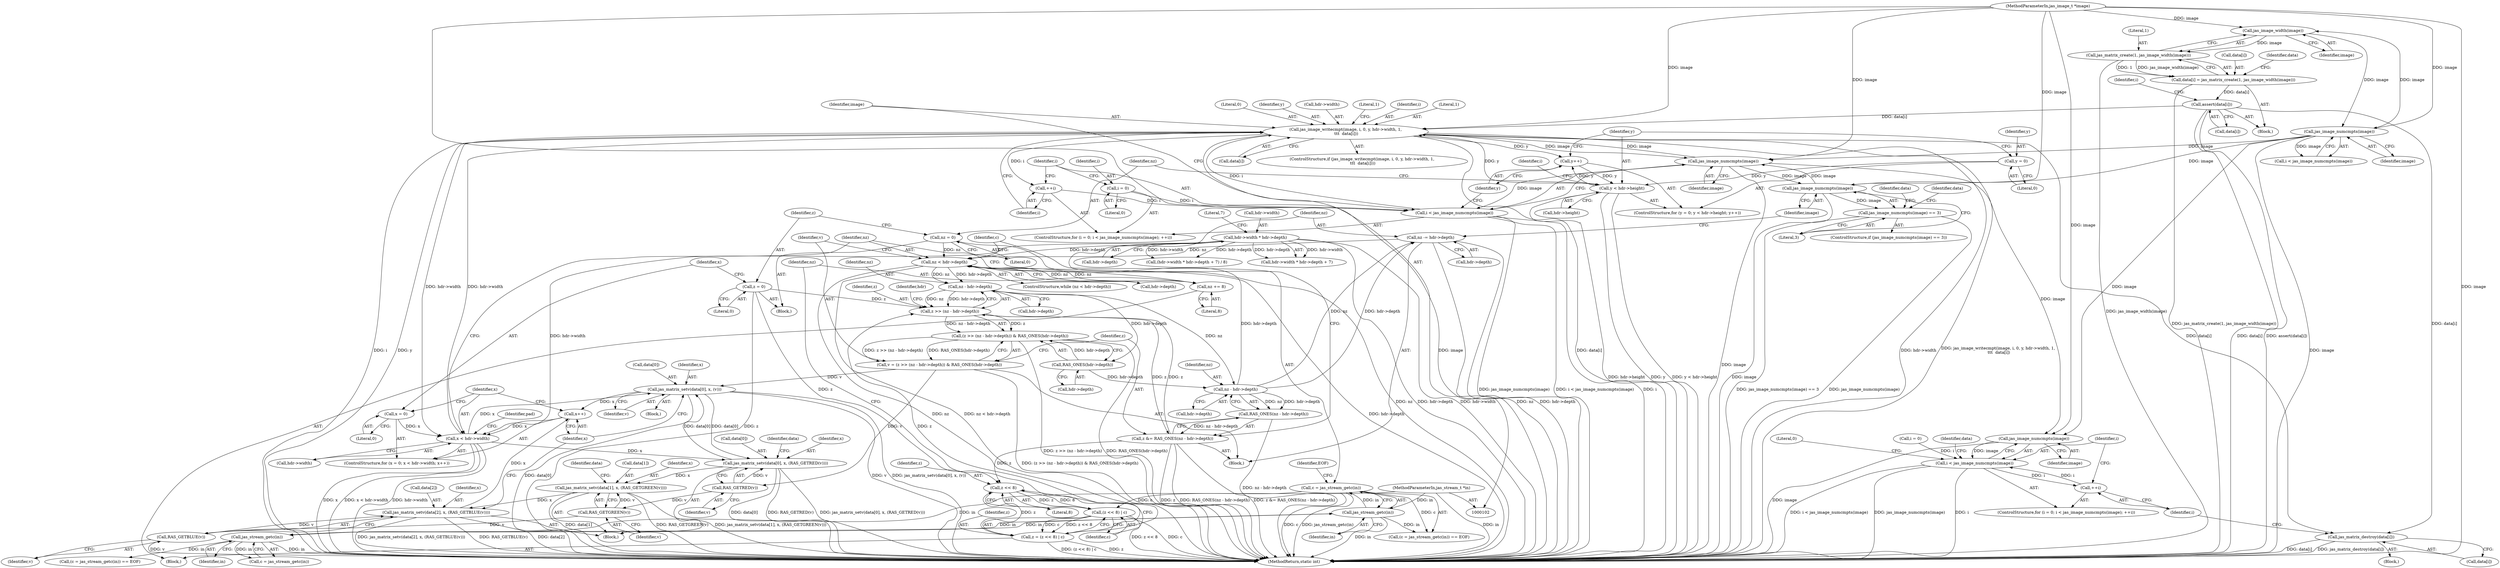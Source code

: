digraph "1_jasper_411a4068f8c464e883358bf403a3e25158863823_0@API" {
"1000305" [label="(Call,jas_image_writecmpt(image, i, 0, y, hdr->width, 1,\n \t\t\t  data[i]))"];
"1000299" [label="(Call,jas_image_numcmpts(image))"];
"1000305" [label="(Call,jas_image_writecmpt(image, i, 0, y, hdr->width, 1,\n \t\t\t  data[i]))"];
"1000106" [label="(MethodParameterIn,jas_image_t *image)"];
"1000297" [label="(Call,i < jas_image_numcmpts(image))"];
"1000301" [label="(Call,++i)"];
"1000294" [label="(Call,i = 0)"];
"1000163" [label="(Call,y < hdr->height)"];
"1000168" [label="(Call,y++)"];
"1000160" [label="(Call,y = 0)"];
"1000181" [label="(Call,x < hdr->width)"];
"1000186" [label="(Call,x++)"];
"1000264" [label="(Call,jas_matrix_setv(data[2], x, (RAS_GETBLUE(v))))"];
"1000257" [label="(Call,jas_matrix_setv(data[1], x, (RAS_GETGREEN(v))))"];
"1000250" [label="(Call,jas_matrix_setv(data[0], x, (RAS_GETRED(v))))"];
"1000273" [label="(Call,jas_matrix_setv(data[0], x, (v)))"];
"1000217" [label="(Call,v = (z >> (nz - hdr->depth)) & RAS_ONES(hdr->depth))"];
"1000219" [label="(Call,(z >> (nz - hdr->depth)) & RAS_ONES(hdr->depth))"];
"1000220" [label="(Call,z >> (nz - hdr->depth))"];
"1000207" [label="(Call,z = (z << 8) | c)"];
"1000209" [label="(Call,(z << 8) | c)"];
"1000210" [label="(Call,z << 8)"];
"1000231" [label="(Call,z &= RAS_ONES(nz - hdr->depth))"];
"1000233" [label="(Call,RAS_ONES(nz - hdr->depth))"];
"1000234" [label="(Call,nz - hdr->depth)"];
"1000222" [label="(Call,nz - hdr->depth)"];
"1000190" [label="(Call,nz < hdr->depth)"];
"1000171" [label="(Call,nz = 0)"];
"1000239" [label="(Call,nz -= hdr->depth)"];
"1000214" [label="(Call,nz += 8)"];
"1000150" [label="(Call,hdr->width * hdr->depth)"];
"1000227" [label="(Call,RAS_ONES(hdr->depth))"];
"1000174" [label="(Call,z = 0)"];
"1000198" [label="(Call,c = jas_stream_getc(in))"];
"1000200" [label="(Call,jas_stream_getc(in))"];
"1000286" [label="(Call,jas_stream_getc(in))"];
"1000103" [label="(MethodParameterIn,jas_stream_t *in)"];
"1000255" [label="(Call,RAS_GETRED(v))"];
"1000262" [label="(Call,RAS_GETGREEN(v))"];
"1000269" [label="(Call,RAS_GETBLUE(v))"];
"1000178" [label="(Call,x = 0)"];
"1000139" [label="(Call,assert(data[i]))"];
"1000131" [label="(Call,data[i] = jas_matrix_create(1, jas_image_width(image)))"];
"1000135" [label="(Call,jas_matrix_create(1, jas_image_width(image)))"];
"1000137" [label="(Call,jas_image_width(image))"];
"1000126" [label="(Call,jas_image_numcmpts(image))"];
"1000246" [label="(Call,jas_image_numcmpts(image))"];
"1000245" [label="(Call,jas_image_numcmpts(image) == 3)"];
"1000327" [label="(Call,jas_image_numcmpts(image))"];
"1000325" [label="(Call,i < jas_image_numcmpts(image))"];
"1000329" [label="(Call,++i)"];
"1000332" [label="(Call,jas_matrix_destroy(data[i]))"];
"1000202" [label="(Identifier,EOF)"];
"1000182" [label="(Identifier,x)"];
"1000208" [label="(Identifier,z)"];
"1000250" [label="(Call,jas_matrix_setv(data[0], x, (RAS_GETRED(v))))"];
"1000277" [label="(Identifier,x)"];
"1000212" [label="(Literal,8)"];
"1000333" [label="(Call,data[i])"];
"1000210" [label="(Call,z << 8)"];
"1000325" [label="(Call,i < jas_image_numcmpts(image))"];
"1000294" [label="(Call,i = 0)"];
"1000278" [label="(Identifier,v)"];
"1000197" [label="(Call,(c = jas_stream_getc(in)) == EOF)"];
"1000216" [label="(Literal,8)"];
"1000338" [label="(MethodReturn,static int)"];
"1000164" [label="(Identifier,y)"];
"1000257" [label="(Call,jas_matrix_setv(data[1], x, (RAS_GETGREEN(v))))"];
"1000222" [label="(Call,nz - hdr->depth)"];
"1000236" [label="(Call,hdr->depth)"];
"1000127" [label="(Identifier,image)"];
"1000161" [label="(Identifier,y)"];
"1000190" [label="(Call,nz < hdr->depth)"];
"1000308" [label="(Literal,0)"];
"1000211" [label="(Identifier,z)"];
"1000300" [label="(Identifier,image)"];
"1000309" [label="(Identifier,y)"];
"1000188" [label="(Block,)"];
"1000165" [label="(Call,hdr->height)"];
"1000249" [label="(Block,)"];
"1000334" [label="(Identifier,data)"];
"1000217" [label="(Call,v = (z >> (nz - hdr->depth)) & RAS_ONES(hdr->depth))"];
"1000234" [label="(Call,nz - hdr->depth)"];
"1000135" [label="(Call,jas_matrix_create(1, jas_image_width(image)))"];
"1000195" [label="(Block,)"];
"1000337" [label="(Literal,0)"];
"1000173" [label="(Literal,0)"];
"1000171" [label="(Call,nz = 0)"];
"1000199" [label="(Identifier,c)"];
"1000159" [label="(ControlStructure,for (y = 0; y < hdr->height; y++))"];
"1000137" [label="(Call,jas_image_width(image))"];
"1000170" [label="(Block,)"];
"1000177" [label="(ControlStructure,for (x = 0; x < hdr->width; x++))"];
"1000251" [label="(Call,data[0])"];
"1000241" [label="(Call,hdr->depth)"];
"1000174" [label="(Call,z = 0)"];
"1000269" [label="(Call,RAS_GETBLUE(v))"];
"1000232" [label="(Identifier,z)"];
"1000305" [label="(Call,jas_image_writecmpt(image, i, 0, y, hdr->width, 1,\n \t\t\t  data[i]))"];
"1000151" [label="(Call,hdr->width)"];
"1000106" [label="(MethodParameterIn,jas_image_t *image)"];
"1000214" [label="(Call,nz += 8)"];
"1000189" [label="(ControlStructure,while (nz < hdr->depth))"];
"1000172" [label="(Identifier,nz)"];
"1000299" [label="(Call,jas_image_numcmpts(image))"];
"1000261" [label="(Identifier,x)"];
"1000233" [label="(Call,RAS_ONES(nz - hdr->depth))"];
"1000131" [label="(Call,data[i] = jas_matrix_create(1, jas_image_width(image)))"];
"1000265" [label="(Call,data[2])"];
"1000306" [label="(Identifier,image)"];
"1000275" [label="(Identifier,data)"];
"1000322" [label="(Call,i = 0)"];
"1000266" [label="(Identifier,data)"];
"1000160" [label="(Call,y = 0)"];
"1000191" [label="(Identifier,nz)"];
"1000328" [label="(Identifier,image)"];
"1000280" [label="(Identifier,pad)"];
"1000231" [label="(Call,z &= RAS_ONES(nz - hdr->depth))"];
"1000248" [label="(Literal,3)"];
"1000314" [label="(Call,data[i])"];
"1000140" [label="(Call,data[i])"];
"1000149" [label="(Call,hdr->width * hdr->depth + 7)"];
"1000268" [label="(Identifier,x)"];
"1000221" [label="(Identifier,z)"];
"1000262" [label="(Call,RAS_GETGREEN(v))"];
"1000323" [label="(Identifier,i)"];
"1000150" [label="(Call,hdr->width * hdr->depth)"];
"1000201" [label="(Identifier,in)"];
"1000310" [label="(Call,hdr->width)"];
"1000286" [label="(Call,jas_stream_getc(in))"];
"1000258" [label="(Call,data[1])"];
"1000138" [label="(Identifier,image)"];
"1000179" [label="(Identifier,x)"];
"1000246" [label="(Call,jas_image_numcmpts(image))"];
"1000162" [label="(Literal,0)"];
"1000220" [label="(Call,z >> (nz - hdr->depth))"];
"1000332" [label="(Call,jas_matrix_destroy(data[i]))"];
"1000330" [label="(Identifier,i)"];
"1000263" [label="(Identifier,v)"];
"1000223" [label="(Identifier,nz)"];
"1000320" [label="(Literal,1)"];
"1000307" [label="(Identifier,i)"];
"1000207" [label="(Call,z = (z << 8) | c)"];
"1000252" [label="(Identifier,data)"];
"1000331" [label="(Block,)"];
"1000130" [label="(Block,)"];
"1000124" [label="(Call,i < jas_image_numcmpts(image))"];
"1000239" [label="(Call,nz -= hdr->depth)"];
"1000215" [label="(Identifier,nz)"];
"1000256" [label="(Identifier,v)"];
"1000126" [label="(Call,jas_image_numcmpts(image))"];
"1000219" [label="(Call,(z >> (nz - hdr->depth)) & RAS_ONES(hdr->depth))"];
"1000154" [label="(Call,hdr->depth)"];
"1000293" [label="(ControlStructure,for (i = 0; i < jas_image_numcmpts(image); ++i))"];
"1000157" [label="(Literal,7)"];
"1000287" [label="(Identifier,in)"];
"1000139" [label="(Call,assert(data[i]))"];
"1000296" [label="(Literal,0)"];
"1000321" [label="(ControlStructure,for (i = 0; i < jas_image_numcmpts(image); ++i))"];
"1000244" [label="(ControlStructure,if (jas_image_numcmpts(image) == 3))"];
"1000192" [label="(Call,hdr->depth)"];
"1000183" [label="(Call,hdr->width)"];
"1000264" [label="(Call,jas_matrix_setv(data[2], x, (RAS_GETBLUE(v))))"];
"1000295" [label="(Identifier,i)"];
"1000129" [label="(Identifier,i)"];
"1000200" [label="(Call,jas_stream_getc(in))"];
"1000329" [label="(Call,++i)"];
"1000298" [label="(Identifier,i)"];
"1000259" [label="(Identifier,data)"];
"1000274" [label="(Call,data[0])"];
"1000209" [label="(Call,(z << 8) | c)"];
"1000148" [label="(Call,(hdr->width * hdr->depth + 7) / 8)"];
"1000284" [label="(Call,c = jas_stream_getc(in))"];
"1000304" [label="(ControlStructure,if (jas_image_writecmpt(image, i, 0, y, hdr->width, 1,\n \t\t\t  data[i])))"];
"1000227" [label="(Call,RAS_ONES(hdr->depth))"];
"1000178" [label="(Call,x = 0)"];
"1000273" [label="(Call,jas_matrix_setv(data[0], x, (v)))"];
"1000283" [label="(Call,(c = jas_stream_getc(in)) == EOF)"];
"1000169" [label="(Identifier,y)"];
"1000163" [label="(Call,y < hdr->height)"];
"1000270" [label="(Identifier,v)"];
"1000224" [label="(Call,hdr->depth)"];
"1000247" [label="(Identifier,image)"];
"1000255" [label="(Call,RAS_GETRED(v))"];
"1000327" [label="(Call,jas_image_numcmpts(image))"];
"1000175" [label="(Identifier,z)"];
"1000213" [label="(Identifier,c)"];
"1000235" [label="(Identifier,nz)"];
"1000218" [label="(Identifier,v)"];
"1000228" [label="(Call,hdr->depth)"];
"1000326" [label="(Identifier,i)"];
"1000187" [label="(Identifier,x)"];
"1000297" [label="(Call,i < jas_image_numcmpts(image))"];
"1000132" [label="(Call,data[i])"];
"1000302" [label="(Identifier,i)"];
"1000254" [label="(Identifier,x)"];
"1000141" [label="(Identifier,data)"];
"1000301" [label="(Call,++i)"];
"1000176" [label="(Literal,0)"];
"1000272" [label="(Block,)"];
"1000136" [label="(Literal,1)"];
"1000313" [label="(Literal,1)"];
"1000240" [label="(Identifier,nz)"];
"1000245" [label="(Call,jas_image_numcmpts(image) == 3)"];
"1000103" [label="(MethodParameterIn,jas_stream_t *in)"];
"1000180" [label="(Literal,0)"];
"1000229" [label="(Identifier,hdr)"];
"1000168" [label="(Call,y++)"];
"1000181" [label="(Call,x < hdr->width)"];
"1000198" [label="(Call,c = jas_stream_getc(in))"];
"1000186" [label="(Call,x++)"];
"1000305" -> "1000304"  [label="AST: "];
"1000305" -> "1000314"  [label="CFG: "];
"1000306" -> "1000305"  [label="AST: "];
"1000307" -> "1000305"  [label="AST: "];
"1000308" -> "1000305"  [label="AST: "];
"1000309" -> "1000305"  [label="AST: "];
"1000310" -> "1000305"  [label="AST: "];
"1000313" -> "1000305"  [label="AST: "];
"1000314" -> "1000305"  [label="AST: "];
"1000320" -> "1000305"  [label="CFG: "];
"1000302" -> "1000305"  [label="CFG: "];
"1000305" -> "1000338"  [label="DDG: hdr->width"];
"1000305" -> "1000338"  [label="DDG: y"];
"1000305" -> "1000338"  [label="DDG: jas_image_writecmpt(image, i, 0, y, hdr->width, 1,\n \t\t\t  data[i])"];
"1000305" -> "1000338"  [label="DDG: i"];
"1000305" -> "1000338"  [label="DDG: image"];
"1000305" -> "1000338"  [label="DDG: data[i]"];
"1000305" -> "1000168"  [label="DDG: y"];
"1000305" -> "1000181"  [label="DDG: hdr->width"];
"1000305" -> "1000299"  [label="DDG: image"];
"1000305" -> "1000301"  [label="DDG: i"];
"1000299" -> "1000305"  [label="DDG: image"];
"1000106" -> "1000305"  [label="DDG: image"];
"1000297" -> "1000305"  [label="DDG: i"];
"1000163" -> "1000305"  [label="DDG: y"];
"1000181" -> "1000305"  [label="DDG: hdr->width"];
"1000139" -> "1000305"  [label="DDG: data[i]"];
"1000305" -> "1000332"  [label="DDG: data[i]"];
"1000299" -> "1000297"  [label="AST: "];
"1000299" -> "1000300"  [label="CFG: "];
"1000300" -> "1000299"  [label="AST: "];
"1000297" -> "1000299"  [label="CFG: "];
"1000299" -> "1000338"  [label="DDG: image"];
"1000299" -> "1000246"  [label="DDG: image"];
"1000299" -> "1000297"  [label="DDG: image"];
"1000126" -> "1000299"  [label="DDG: image"];
"1000246" -> "1000299"  [label="DDG: image"];
"1000106" -> "1000299"  [label="DDG: image"];
"1000299" -> "1000327"  [label="DDG: image"];
"1000106" -> "1000102"  [label="AST: "];
"1000106" -> "1000338"  [label="DDG: image"];
"1000106" -> "1000126"  [label="DDG: image"];
"1000106" -> "1000137"  [label="DDG: image"];
"1000106" -> "1000246"  [label="DDG: image"];
"1000106" -> "1000327"  [label="DDG: image"];
"1000297" -> "1000293"  [label="AST: "];
"1000298" -> "1000297"  [label="AST: "];
"1000306" -> "1000297"  [label="CFG: "];
"1000169" -> "1000297"  [label="CFG: "];
"1000297" -> "1000338"  [label="DDG: i"];
"1000297" -> "1000338"  [label="DDG: jas_image_numcmpts(image)"];
"1000297" -> "1000338"  [label="DDG: i < jas_image_numcmpts(image)"];
"1000301" -> "1000297"  [label="DDG: i"];
"1000294" -> "1000297"  [label="DDG: i"];
"1000301" -> "1000293"  [label="AST: "];
"1000301" -> "1000302"  [label="CFG: "];
"1000302" -> "1000301"  [label="AST: "];
"1000298" -> "1000301"  [label="CFG: "];
"1000294" -> "1000293"  [label="AST: "];
"1000294" -> "1000296"  [label="CFG: "];
"1000295" -> "1000294"  [label="AST: "];
"1000296" -> "1000294"  [label="AST: "];
"1000298" -> "1000294"  [label="CFG: "];
"1000163" -> "1000159"  [label="AST: "];
"1000163" -> "1000165"  [label="CFG: "];
"1000164" -> "1000163"  [label="AST: "];
"1000165" -> "1000163"  [label="AST: "];
"1000172" -> "1000163"  [label="CFG: "];
"1000323" -> "1000163"  [label="CFG: "];
"1000163" -> "1000338"  [label="DDG: y"];
"1000163" -> "1000338"  [label="DDG: y < hdr->height"];
"1000163" -> "1000338"  [label="DDG: hdr->height"];
"1000168" -> "1000163"  [label="DDG: y"];
"1000160" -> "1000163"  [label="DDG: y"];
"1000163" -> "1000168"  [label="DDG: y"];
"1000168" -> "1000159"  [label="AST: "];
"1000168" -> "1000169"  [label="CFG: "];
"1000169" -> "1000168"  [label="AST: "];
"1000164" -> "1000168"  [label="CFG: "];
"1000160" -> "1000159"  [label="AST: "];
"1000160" -> "1000162"  [label="CFG: "];
"1000161" -> "1000160"  [label="AST: "];
"1000162" -> "1000160"  [label="AST: "];
"1000164" -> "1000160"  [label="CFG: "];
"1000181" -> "1000177"  [label="AST: "];
"1000181" -> "1000183"  [label="CFG: "];
"1000182" -> "1000181"  [label="AST: "];
"1000183" -> "1000181"  [label="AST: "];
"1000191" -> "1000181"  [label="CFG: "];
"1000280" -> "1000181"  [label="CFG: "];
"1000181" -> "1000338"  [label="DDG: x"];
"1000181" -> "1000338"  [label="DDG: x < hdr->width"];
"1000181" -> "1000338"  [label="DDG: hdr->width"];
"1000186" -> "1000181"  [label="DDG: x"];
"1000178" -> "1000181"  [label="DDG: x"];
"1000150" -> "1000181"  [label="DDG: hdr->width"];
"1000181" -> "1000250"  [label="DDG: x"];
"1000181" -> "1000273"  [label="DDG: x"];
"1000186" -> "1000177"  [label="AST: "];
"1000186" -> "1000187"  [label="CFG: "];
"1000187" -> "1000186"  [label="AST: "];
"1000182" -> "1000186"  [label="CFG: "];
"1000264" -> "1000186"  [label="DDG: x"];
"1000273" -> "1000186"  [label="DDG: x"];
"1000264" -> "1000249"  [label="AST: "];
"1000264" -> "1000269"  [label="CFG: "];
"1000265" -> "1000264"  [label="AST: "];
"1000268" -> "1000264"  [label="AST: "];
"1000269" -> "1000264"  [label="AST: "];
"1000187" -> "1000264"  [label="CFG: "];
"1000264" -> "1000338"  [label="DDG: RAS_GETBLUE(v)"];
"1000264" -> "1000338"  [label="DDG: data[2]"];
"1000264" -> "1000338"  [label="DDG: jas_matrix_setv(data[2], x, (RAS_GETBLUE(v)))"];
"1000257" -> "1000264"  [label="DDG: x"];
"1000269" -> "1000264"  [label="DDG: v"];
"1000257" -> "1000249"  [label="AST: "];
"1000257" -> "1000262"  [label="CFG: "];
"1000258" -> "1000257"  [label="AST: "];
"1000261" -> "1000257"  [label="AST: "];
"1000262" -> "1000257"  [label="AST: "];
"1000266" -> "1000257"  [label="CFG: "];
"1000257" -> "1000338"  [label="DDG: data[1]"];
"1000257" -> "1000338"  [label="DDG: RAS_GETGREEN(v)"];
"1000257" -> "1000338"  [label="DDG: jas_matrix_setv(data[1], x, (RAS_GETGREEN(v)))"];
"1000250" -> "1000257"  [label="DDG: x"];
"1000262" -> "1000257"  [label="DDG: v"];
"1000250" -> "1000249"  [label="AST: "];
"1000250" -> "1000255"  [label="CFG: "];
"1000251" -> "1000250"  [label="AST: "];
"1000254" -> "1000250"  [label="AST: "];
"1000255" -> "1000250"  [label="AST: "];
"1000259" -> "1000250"  [label="CFG: "];
"1000250" -> "1000338"  [label="DDG: data[0]"];
"1000250" -> "1000338"  [label="DDG: RAS_GETRED(v)"];
"1000250" -> "1000338"  [label="DDG: jas_matrix_setv(data[0], x, (RAS_GETRED(v)))"];
"1000273" -> "1000250"  [label="DDG: data[0]"];
"1000255" -> "1000250"  [label="DDG: v"];
"1000250" -> "1000273"  [label="DDG: data[0]"];
"1000273" -> "1000272"  [label="AST: "];
"1000273" -> "1000278"  [label="CFG: "];
"1000274" -> "1000273"  [label="AST: "];
"1000277" -> "1000273"  [label="AST: "];
"1000278" -> "1000273"  [label="AST: "];
"1000187" -> "1000273"  [label="CFG: "];
"1000273" -> "1000338"  [label="DDG: data[0]"];
"1000273" -> "1000338"  [label="DDG: v"];
"1000273" -> "1000338"  [label="DDG: jas_matrix_setv(data[0], x, (v))"];
"1000217" -> "1000273"  [label="DDG: v"];
"1000217" -> "1000188"  [label="AST: "];
"1000217" -> "1000219"  [label="CFG: "];
"1000218" -> "1000217"  [label="AST: "];
"1000219" -> "1000217"  [label="AST: "];
"1000232" -> "1000217"  [label="CFG: "];
"1000217" -> "1000338"  [label="DDG: (z >> (nz - hdr->depth)) & RAS_ONES(hdr->depth)"];
"1000219" -> "1000217"  [label="DDG: z >> (nz - hdr->depth)"];
"1000219" -> "1000217"  [label="DDG: RAS_ONES(hdr->depth)"];
"1000217" -> "1000255"  [label="DDG: v"];
"1000219" -> "1000227"  [label="CFG: "];
"1000220" -> "1000219"  [label="AST: "];
"1000227" -> "1000219"  [label="AST: "];
"1000219" -> "1000338"  [label="DDG: RAS_ONES(hdr->depth)"];
"1000219" -> "1000338"  [label="DDG: z >> (nz - hdr->depth)"];
"1000220" -> "1000219"  [label="DDG: z"];
"1000220" -> "1000219"  [label="DDG: nz - hdr->depth"];
"1000227" -> "1000219"  [label="DDG: hdr->depth"];
"1000220" -> "1000222"  [label="CFG: "];
"1000221" -> "1000220"  [label="AST: "];
"1000222" -> "1000220"  [label="AST: "];
"1000229" -> "1000220"  [label="CFG: "];
"1000207" -> "1000220"  [label="DDG: z"];
"1000231" -> "1000220"  [label="DDG: z"];
"1000174" -> "1000220"  [label="DDG: z"];
"1000222" -> "1000220"  [label="DDG: nz"];
"1000222" -> "1000220"  [label="DDG: hdr->depth"];
"1000220" -> "1000231"  [label="DDG: z"];
"1000207" -> "1000195"  [label="AST: "];
"1000207" -> "1000209"  [label="CFG: "];
"1000208" -> "1000207"  [label="AST: "];
"1000209" -> "1000207"  [label="AST: "];
"1000215" -> "1000207"  [label="CFG: "];
"1000207" -> "1000338"  [label="DDG: (z << 8) | c"];
"1000207" -> "1000338"  [label="DDG: z"];
"1000209" -> "1000207"  [label="DDG: z << 8"];
"1000209" -> "1000207"  [label="DDG: c"];
"1000207" -> "1000210"  [label="DDG: z"];
"1000209" -> "1000213"  [label="CFG: "];
"1000210" -> "1000209"  [label="AST: "];
"1000213" -> "1000209"  [label="AST: "];
"1000209" -> "1000338"  [label="DDG: z << 8"];
"1000209" -> "1000338"  [label="DDG: c"];
"1000210" -> "1000209"  [label="DDG: z"];
"1000210" -> "1000209"  [label="DDG: 8"];
"1000198" -> "1000209"  [label="DDG: c"];
"1000210" -> "1000212"  [label="CFG: "];
"1000211" -> "1000210"  [label="AST: "];
"1000212" -> "1000210"  [label="AST: "];
"1000213" -> "1000210"  [label="CFG: "];
"1000231" -> "1000210"  [label="DDG: z"];
"1000174" -> "1000210"  [label="DDG: z"];
"1000231" -> "1000188"  [label="AST: "];
"1000231" -> "1000233"  [label="CFG: "];
"1000232" -> "1000231"  [label="AST: "];
"1000233" -> "1000231"  [label="AST: "];
"1000240" -> "1000231"  [label="CFG: "];
"1000231" -> "1000338"  [label="DDG: RAS_ONES(nz - hdr->depth)"];
"1000231" -> "1000338"  [label="DDG: z &= RAS_ONES(nz - hdr->depth)"];
"1000231" -> "1000338"  [label="DDG: z"];
"1000233" -> "1000231"  [label="DDG: nz - hdr->depth"];
"1000233" -> "1000234"  [label="CFG: "];
"1000234" -> "1000233"  [label="AST: "];
"1000233" -> "1000338"  [label="DDG: nz - hdr->depth"];
"1000234" -> "1000233"  [label="DDG: nz"];
"1000234" -> "1000233"  [label="DDG: hdr->depth"];
"1000234" -> "1000236"  [label="CFG: "];
"1000235" -> "1000234"  [label="AST: "];
"1000236" -> "1000234"  [label="AST: "];
"1000234" -> "1000190"  [label="DDG: hdr->depth"];
"1000222" -> "1000234"  [label="DDG: nz"];
"1000227" -> "1000234"  [label="DDG: hdr->depth"];
"1000234" -> "1000239"  [label="DDG: hdr->depth"];
"1000234" -> "1000239"  [label="DDG: nz"];
"1000222" -> "1000224"  [label="CFG: "];
"1000223" -> "1000222"  [label="AST: "];
"1000224" -> "1000222"  [label="AST: "];
"1000190" -> "1000222"  [label="DDG: nz"];
"1000190" -> "1000222"  [label="DDG: hdr->depth"];
"1000222" -> "1000227"  [label="DDG: hdr->depth"];
"1000190" -> "1000189"  [label="AST: "];
"1000190" -> "1000192"  [label="CFG: "];
"1000191" -> "1000190"  [label="AST: "];
"1000192" -> "1000190"  [label="AST: "];
"1000199" -> "1000190"  [label="CFG: "];
"1000218" -> "1000190"  [label="CFG: "];
"1000190" -> "1000338"  [label="DDG: nz < hdr->depth"];
"1000190" -> "1000338"  [label="DDG: nz"];
"1000190" -> "1000338"  [label="DDG: hdr->depth"];
"1000171" -> "1000190"  [label="DDG: nz"];
"1000239" -> "1000190"  [label="DDG: nz"];
"1000214" -> "1000190"  [label="DDG: nz"];
"1000150" -> "1000190"  [label="DDG: hdr->depth"];
"1000190" -> "1000214"  [label="DDG: nz"];
"1000171" -> "1000170"  [label="AST: "];
"1000171" -> "1000173"  [label="CFG: "];
"1000172" -> "1000171"  [label="AST: "];
"1000173" -> "1000171"  [label="AST: "];
"1000175" -> "1000171"  [label="CFG: "];
"1000171" -> "1000338"  [label="DDG: nz"];
"1000239" -> "1000188"  [label="AST: "];
"1000239" -> "1000241"  [label="CFG: "];
"1000240" -> "1000239"  [label="AST: "];
"1000241" -> "1000239"  [label="AST: "];
"1000247" -> "1000239"  [label="CFG: "];
"1000239" -> "1000338"  [label="DDG: nz"];
"1000239" -> "1000338"  [label="DDG: hdr->depth"];
"1000214" -> "1000195"  [label="AST: "];
"1000214" -> "1000216"  [label="CFG: "];
"1000215" -> "1000214"  [label="AST: "];
"1000216" -> "1000214"  [label="AST: "];
"1000191" -> "1000214"  [label="CFG: "];
"1000150" -> "1000149"  [label="AST: "];
"1000150" -> "1000154"  [label="CFG: "];
"1000151" -> "1000150"  [label="AST: "];
"1000154" -> "1000150"  [label="AST: "];
"1000157" -> "1000150"  [label="CFG: "];
"1000150" -> "1000338"  [label="DDG: hdr->width"];
"1000150" -> "1000338"  [label="DDG: hdr->depth"];
"1000150" -> "1000148"  [label="DDG: hdr->width"];
"1000150" -> "1000148"  [label="DDG: hdr->depth"];
"1000150" -> "1000149"  [label="DDG: hdr->width"];
"1000150" -> "1000149"  [label="DDG: hdr->depth"];
"1000227" -> "1000228"  [label="CFG: "];
"1000228" -> "1000227"  [label="AST: "];
"1000174" -> "1000170"  [label="AST: "];
"1000174" -> "1000176"  [label="CFG: "];
"1000175" -> "1000174"  [label="AST: "];
"1000176" -> "1000174"  [label="AST: "];
"1000179" -> "1000174"  [label="CFG: "];
"1000174" -> "1000338"  [label="DDG: z"];
"1000198" -> "1000197"  [label="AST: "];
"1000198" -> "1000200"  [label="CFG: "];
"1000199" -> "1000198"  [label="AST: "];
"1000200" -> "1000198"  [label="AST: "];
"1000202" -> "1000198"  [label="CFG: "];
"1000198" -> "1000338"  [label="DDG: jas_stream_getc(in)"];
"1000198" -> "1000338"  [label="DDG: c"];
"1000198" -> "1000197"  [label="DDG: c"];
"1000200" -> "1000198"  [label="DDG: in"];
"1000200" -> "1000201"  [label="CFG: "];
"1000201" -> "1000200"  [label="AST: "];
"1000200" -> "1000338"  [label="DDG: in"];
"1000200" -> "1000197"  [label="DDG: in"];
"1000286" -> "1000200"  [label="DDG: in"];
"1000103" -> "1000200"  [label="DDG: in"];
"1000200" -> "1000286"  [label="DDG: in"];
"1000286" -> "1000284"  [label="AST: "];
"1000286" -> "1000287"  [label="CFG: "];
"1000287" -> "1000286"  [label="AST: "];
"1000284" -> "1000286"  [label="CFG: "];
"1000286" -> "1000338"  [label="DDG: in"];
"1000286" -> "1000283"  [label="DDG: in"];
"1000286" -> "1000284"  [label="DDG: in"];
"1000103" -> "1000286"  [label="DDG: in"];
"1000103" -> "1000102"  [label="AST: "];
"1000103" -> "1000338"  [label="DDG: in"];
"1000255" -> "1000256"  [label="CFG: "];
"1000256" -> "1000255"  [label="AST: "];
"1000255" -> "1000262"  [label="DDG: v"];
"1000262" -> "1000263"  [label="CFG: "];
"1000263" -> "1000262"  [label="AST: "];
"1000262" -> "1000269"  [label="DDG: v"];
"1000269" -> "1000270"  [label="CFG: "];
"1000270" -> "1000269"  [label="AST: "];
"1000269" -> "1000338"  [label="DDG: v"];
"1000178" -> "1000177"  [label="AST: "];
"1000178" -> "1000180"  [label="CFG: "];
"1000179" -> "1000178"  [label="AST: "];
"1000180" -> "1000178"  [label="AST: "];
"1000182" -> "1000178"  [label="CFG: "];
"1000139" -> "1000130"  [label="AST: "];
"1000139" -> "1000140"  [label="CFG: "];
"1000140" -> "1000139"  [label="AST: "];
"1000129" -> "1000139"  [label="CFG: "];
"1000139" -> "1000338"  [label="DDG: assert(data[i])"];
"1000139" -> "1000338"  [label="DDG: data[i]"];
"1000131" -> "1000139"  [label="DDG: data[i]"];
"1000139" -> "1000332"  [label="DDG: data[i]"];
"1000131" -> "1000130"  [label="AST: "];
"1000131" -> "1000135"  [label="CFG: "];
"1000132" -> "1000131"  [label="AST: "];
"1000135" -> "1000131"  [label="AST: "];
"1000141" -> "1000131"  [label="CFG: "];
"1000131" -> "1000338"  [label="DDG: jas_matrix_create(1, jas_image_width(image))"];
"1000135" -> "1000131"  [label="DDG: 1"];
"1000135" -> "1000131"  [label="DDG: jas_image_width(image)"];
"1000135" -> "1000137"  [label="CFG: "];
"1000136" -> "1000135"  [label="AST: "];
"1000137" -> "1000135"  [label="AST: "];
"1000135" -> "1000338"  [label="DDG: jas_image_width(image)"];
"1000137" -> "1000135"  [label="DDG: image"];
"1000137" -> "1000138"  [label="CFG: "];
"1000138" -> "1000137"  [label="AST: "];
"1000137" -> "1000126"  [label="DDG: image"];
"1000126" -> "1000137"  [label="DDG: image"];
"1000126" -> "1000124"  [label="AST: "];
"1000126" -> "1000127"  [label="CFG: "];
"1000127" -> "1000126"  [label="AST: "];
"1000124" -> "1000126"  [label="CFG: "];
"1000126" -> "1000338"  [label="DDG: image"];
"1000126" -> "1000124"  [label="DDG: image"];
"1000126" -> "1000246"  [label="DDG: image"];
"1000126" -> "1000327"  [label="DDG: image"];
"1000246" -> "1000245"  [label="AST: "];
"1000246" -> "1000247"  [label="CFG: "];
"1000247" -> "1000246"  [label="AST: "];
"1000248" -> "1000246"  [label="CFG: "];
"1000246" -> "1000338"  [label="DDG: image"];
"1000246" -> "1000245"  [label="DDG: image"];
"1000245" -> "1000244"  [label="AST: "];
"1000245" -> "1000248"  [label="CFG: "];
"1000248" -> "1000245"  [label="AST: "];
"1000252" -> "1000245"  [label="CFG: "];
"1000275" -> "1000245"  [label="CFG: "];
"1000245" -> "1000338"  [label="DDG: jas_image_numcmpts(image) == 3"];
"1000245" -> "1000338"  [label="DDG: jas_image_numcmpts(image)"];
"1000327" -> "1000325"  [label="AST: "];
"1000327" -> "1000328"  [label="CFG: "];
"1000328" -> "1000327"  [label="AST: "];
"1000325" -> "1000327"  [label="CFG: "];
"1000327" -> "1000338"  [label="DDG: image"];
"1000327" -> "1000325"  [label="DDG: image"];
"1000325" -> "1000321"  [label="AST: "];
"1000326" -> "1000325"  [label="AST: "];
"1000334" -> "1000325"  [label="CFG: "];
"1000337" -> "1000325"  [label="CFG: "];
"1000325" -> "1000338"  [label="DDG: i"];
"1000325" -> "1000338"  [label="DDG: i < jas_image_numcmpts(image)"];
"1000325" -> "1000338"  [label="DDG: jas_image_numcmpts(image)"];
"1000329" -> "1000325"  [label="DDG: i"];
"1000322" -> "1000325"  [label="DDG: i"];
"1000325" -> "1000329"  [label="DDG: i"];
"1000329" -> "1000321"  [label="AST: "];
"1000329" -> "1000330"  [label="CFG: "];
"1000330" -> "1000329"  [label="AST: "];
"1000326" -> "1000329"  [label="CFG: "];
"1000332" -> "1000331"  [label="AST: "];
"1000332" -> "1000333"  [label="CFG: "];
"1000333" -> "1000332"  [label="AST: "];
"1000330" -> "1000332"  [label="CFG: "];
"1000332" -> "1000338"  [label="DDG: data[i]"];
"1000332" -> "1000338"  [label="DDG: jas_matrix_destroy(data[i])"];
}
